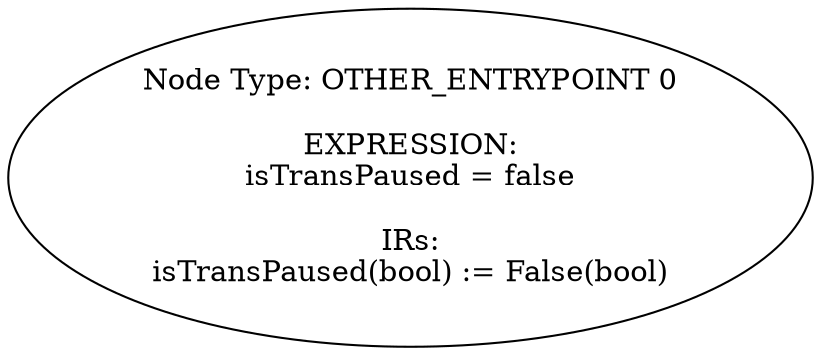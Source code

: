 digraph{
0[label="Node Type: OTHER_ENTRYPOINT 0

EXPRESSION:
isTransPaused = false

IRs:
isTransPaused(bool) := False(bool)"];
}
